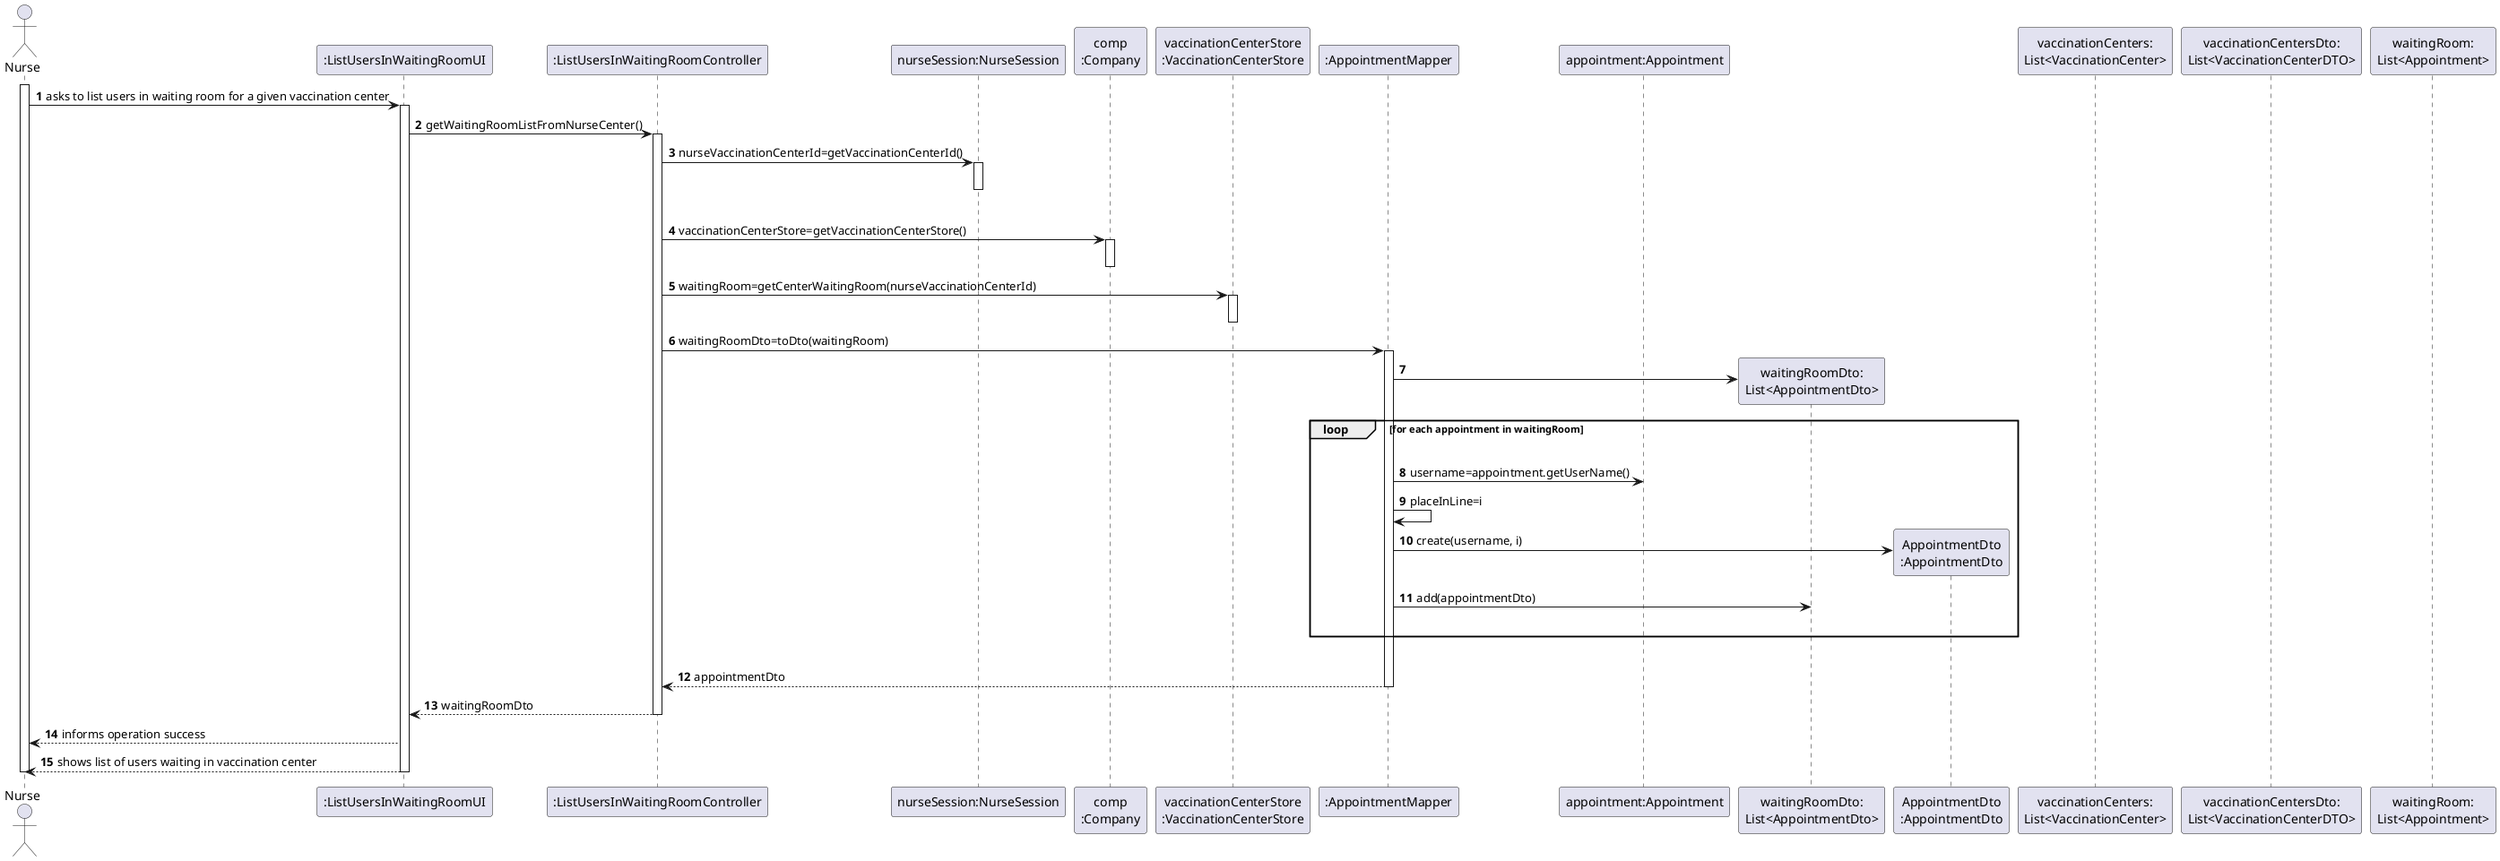 @startuml
autonumber
'hide footbox
actor "Nurse" as NURSE

participant ":ListUsersInWaitingRoomUI" as UI
participant ":ListUsersInWaitingRoomController" as CTRL
participant "nurseSession:NurseSession" as FAC
participant "comp\n:Company" as COMP
participant "vaccinationCenterStore\n:VaccinationCenterStore" as VACS
participant ":AppointmentMapper" as APOM
participant "appointment:Appointment" as APO

activate NURSE
NURSE -> UI : asks to list users in waiting room for a given vaccination center
activate UI

UI -> CTRL : getWaitingRoomListFromNurseCenter()
activate CTRL
CTRL -> FAC : nurseVaccinationCenterId=getVaccinationCenterId()
activate FAC
deactivate FAC
|||

CTRL -> COMP : vaccinationCenterStore=getVaccinationCenterStore()
activate COMP
deactivate

CTRL -> VACS : waitingRoom=getCenterWaitingRoom(nurseVaccinationCenterId)
activate VACS
deactivate VACS

CTRL -> APOM : waitingRoomDto=toDto(waitingRoom)
activate APOM

create "waitingRoomDto:\nList<AppointmentDto>" as WAITDTO

APOM -> WAITDTO

loop for each appointment in waitingRoom
|||
  APOM -> APO : username=appointment.getUserName()
  APOM -> APOM : placeInLine=i

  create "AppointmentDto\n:AppointmentDto" as APODTO
  APOM -> APODTO : create(username, i)

  APOM -> WAITDTO : add(appointmentDto)
|||
end

|||
APOM --> CTRL : appointmentDto 

deactivate APOM

CTRL --> UI: waitingRoomDto

deactivate COMP
deactivate CTRL
UI --> NURSE : informs operation success
UI --> NURSE: shows list of users waiting in vaccination center
deactivate UI

deactivate UI
deactivate CTRL
deactivate NURSE

participant "vaccinationCenters:\nList<VaccinationCenter>"
participant "vaccinationCentersDto:\nList<VaccinationCenterDTO>"
participant "waitingRoom:\nList<Appointment>"

@enduml
